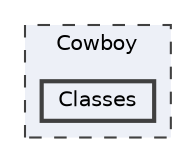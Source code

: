 digraph "Cowboy/Classes"
{
 // LATEX_PDF_SIZE
  bgcolor="transparent";
  edge [fontname=Helvetica,fontsize=10,labelfontname=Helvetica,labelfontsize=10];
  node [fontname=Helvetica,fontsize=10,shape=box,height=0.2,width=0.4];
  compound=true
  subgraph clusterdir_435b5dda691f3c58322be931624e4d5a {
    graph [ bgcolor="#edf0f7", pencolor="grey25", label="Cowboy", fontname=Helvetica,fontsize=10 style="filled,dashed", URL="dir_435b5dda691f3c58322be931624e4d5a.html",tooltip=""]
  dir_c4f7e872da604a6d28fff3aea6515624 [label="Classes", fillcolor="#edf0f7", color="grey25", style="filled,bold", URL="dir_c4f7e872da604a6d28fff3aea6515624.html",tooltip=""];
  }
}
